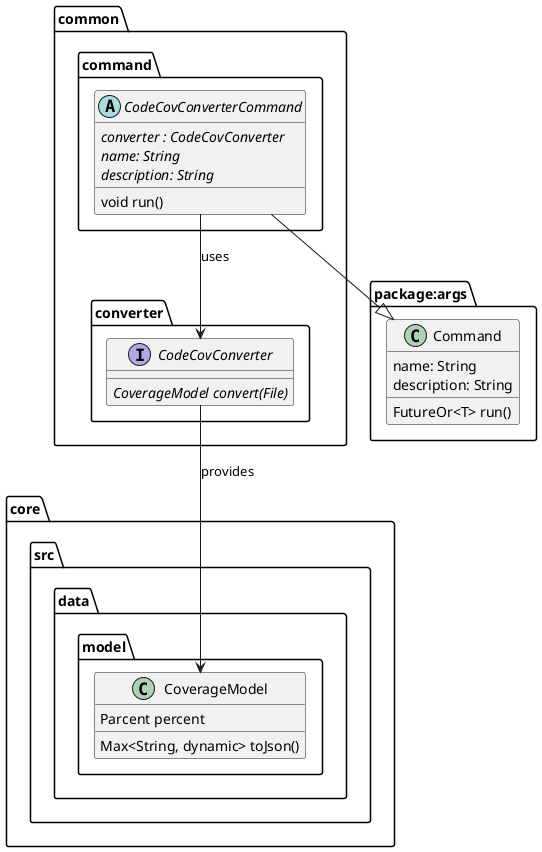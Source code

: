 @startuml codecov_interfaces_diagram

package package:args {
    class Command {
        name: String
        description: String
        FutureOr<T> run()
    }
}


package core.src.data.model {
    class CoverageModel {
        Parcent percent
        Max<String, dynamic> toJson()
    }
}


package common {
    package command {
        abstract CodeCovConverterCommand {
            {abstract} converter : CodeCovConverter
            {abstract} name: String
            {abstract} description: String
            void run()
        }
    }

    package converter {
        interface CodeCovConverter {
            {abstract} CoverageModel convert(File)
        }
    }
}

CodeCovConverterCommand --|> Command
CodeCovConverter --> CoverageModel : provides
CodeCovConverterCommand --> CodeCovConverter : uses

@enduml
